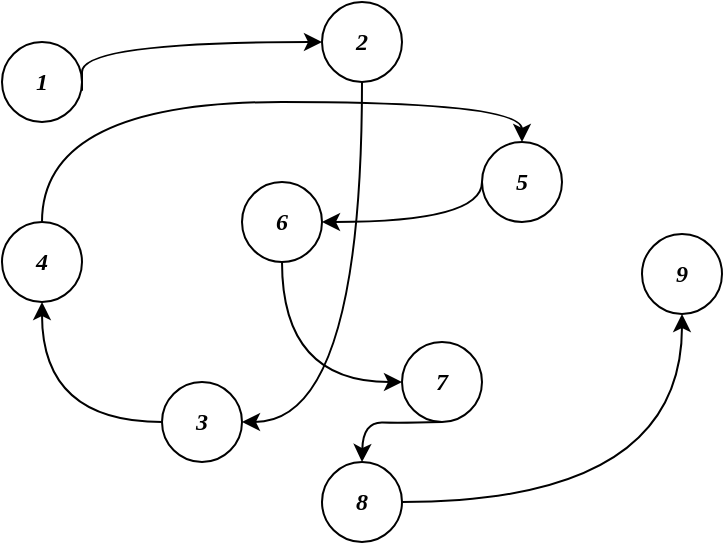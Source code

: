 <mxfile version="19.0.3" type="device"><diagram id="gVCRmUUeSAGpRY4qE7Kk" name="第 1 页"><mxGraphModel dx="1102" dy="1025" grid="1" gridSize="10" guides="1" tooltips="1" connect="1" arrows="1" fold="1" page="1" pageScale="1" pageWidth="413" pageHeight="291" math="0" shadow="0"><root><mxCell id="0"/><mxCell id="1" parent="0"/><mxCell id="qSv5crIY6-lSrBnGUzNZ-14" style="edgeStyle=orthogonalEdgeStyle;curved=1;orthogonalLoop=1;jettySize=auto;html=1;entryX=0;entryY=0.5;entryDx=0;entryDy=0;fontFamily=Verdana;fontStyle=3;exitX=1;exitY=0.5;exitDx=0;exitDy=0;" edge="1" parent="1" source="qSv5crIY6-lSrBnGUzNZ-1" target="qSv5crIY6-lSrBnGUzNZ-8"><mxGeometry relative="1" as="geometry"><mxPoint x="80" y="60" as="sourcePoint"/><Array as="points"><mxPoint x="80" y="60"/><mxPoint x="80" y="30"/></Array></mxGeometry></mxCell><mxCell id="qSv5crIY6-lSrBnGUzNZ-1" value="1" style="ellipse;whiteSpace=wrap;html=1;aspect=fixed;fontFamily=Verdana;fontStyle=3" vertex="1" parent="1"><mxGeometry x="40" y="30" width="40" height="40" as="geometry"/></mxCell><mxCell id="qSv5crIY6-lSrBnGUzNZ-2" value="9" style="ellipse;whiteSpace=wrap;html=1;aspect=fixed;fontFamily=Verdana;fontStyle=3" vertex="1" parent="1"><mxGeometry x="360" y="126" width="40" height="40" as="geometry"/></mxCell><mxCell id="qSv5crIY6-lSrBnGUzNZ-16" style="edgeStyle=orthogonalEdgeStyle;curved=1;orthogonalLoop=1;jettySize=auto;html=1;entryX=0.5;entryY=0;entryDx=0;entryDy=0;fontFamily=Verdana;fontStyle=3" edge="1" parent="1" source="qSv5crIY6-lSrBnGUzNZ-3" target="qSv5crIY6-lSrBnGUzNZ-9"><mxGeometry relative="1" as="geometry"><Array as="points"><mxPoint x="60" y="60"/><mxPoint x="300" y="60"/></Array></mxGeometry></mxCell><mxCell id="qSv5crIY6-lSrBnGUzNZ-3" value="4" style="ellipse;whiteSpace=wrap;html=1;aspect=fixed;fontFamily=Verdana;fontStyle=3" vertex="1" parent="1"><mxGeometry x="40" y="120" width="40" height="40" as="geometry"/></mxCell><mxCell id="qSv5crIY6-lSrBnGUzNZ-21" style="edgeStyle=orthogonalEdgeStyle;curved=1;orthogonalLoop=1;jettySize=auto;html=1;entryX=0.5;entryY=1;entryDx=0;entryDy=0;fontFamily=Verdana;fontStyle=3" edge="1" parent="1" source="qSv5crIY6-lSrBnGUzNZ-4" target="qSv5crIY6-lSrBnGUzNZ-2"><mxGeometry relative="1" as="geometry"/></mxCell><mxCell id="qSv5crIY6-lSrBnGUzNZ-4" value="8" style="ellipse;whiteSpace=wrap;html=1;aspect=fixed;fontFamily=Verdana;fontStyle=3" vertex="1" parent="1"><mxGeometry x="200" y="240" width="40" height="40" as="geometry"/></mxCell><mxCell id="qSv5crIY6-lSrBnGUzNZ-24" style="edgeStyle=orthogonalEdgeStyle;curved=1;orthogonalLoop=1;jettySize=auto;html=1;entryX=0;entryY=0.5;entryDx=0;entryDy=0;exitX=0.5;exitY=1;exitDx=0;exitDy=0;fontFamily=Verdana;fontStyle=3" edge="1" parent="1" source="qSv5crIY6-lSrBnGUzNZ-5" target="qSv5crIY6-lSrBnGUzNZ-7"><mxGeometry relative="1" as="geometry"/></mxCell><mxCell id="qSv5crIY6-lSrBnGUzNZ-5" value="6" style="ellipse;whiteSpace=wrap;html=1;aspect=fixed;fontFamily=Verdana;fontStyle=3" vertex="1" parent="1"><mxGeometry x="160" y="100" width="40" height="40" as="geometry"/></mxCell><mxCell id="qSv5crIY6-lSrBnGUzNZ-13" style="edgeStyle=orthogonalEdgeStyle;curved=1;orthogonalLoop=1;jettySize=auto;html=1;entryX=0.5;entryY=1;entryDx=0;entryDy=0;fontFamily=Verdana;fontStyle=3" edge="1" parent="1" source="qSv5crIY6-lSrBnGUzNZ-6" target="qSv5crIY6-lSrBnGUzNZ-3"><mxGeometry relative="1" as="geometry"/></mxCell><mxCell id="qSv5crIY6-lSrBnGUzNZ-6" value="3" style="ellipse;whiteSpace=wrap;html=1;aspect=fixed;fontFamily=Verdana;fontStyle=3" vertex="1" parent="1"><mxGeometry x="120" y="200" width="40" height="40" as="geometry"/></mxCell><mxCell id="qSv5crIY6-lSrBnGUzNZ-20" style="edgeStyle=orthogonalEdgeStyle;curved=1;orthogonalLoop=1;jettySize=auto;html=1;fontFamily=Verdana;fontStyle=3" edge="1" parent="1"><mxGeometry relative="1" as="geometry"><mxPoint x="260" y="220" as="sourcePoint"/><mxPoint x="220" y="240" as="targetPoint"/></mxGeometry></mxCell><mxCell id="qSv5crIY6-lSrBnGUzNZ-7" value="7" style="ellipse;whiteSpace=wrap;html=1;aspect=fixed;fontFamily=Verdana;fontStyle=3" vertex="1" parent="1"><mxGeometry x="240" y="180" width="40" height="40" as="geometry"/></mxCell><mxCell id="qSv5crIY6-lSrBnGUzNZ-15" style="edgeStyle=orthogonalEdgeStyle;curved=1;orthogonalLoop=1;jettySize=auto;html=1;entryX=1;entryY=0.5;entryDx=0;entryDy=0;fontFamily=Verdana;fontStyle=3" edge="1" parent="1" source="qSv5crIY6-lSrBnGUzNZ-8" target="qSv5crIY6-lSrBnGUzNZ-6"><mxGeometry relative="1" as="geometry"><Array as="points"><mxPoint x="220" y="220"/></Array></mxGeometry></mxCell><mxCell id="qSv5crIY6-lSrBnGUzNZ-8" value="2" style="ellipse;whiteSpace=wrap;html=1;aspect=fixed;fontFamily=Verdana;fontStyle=3" vertex="1" parent="1"><mxGeometry x="200" y="10" width="40" height="40" as="geometry"/></mxCell><mxCell id="qSv5crIY6-lSrBnGUzNZ-22" style="edgeStyle=orthogonalEdgeStyle;curved=1;orthogonalLoop=1;jettySize=auto;html=1;exitX=0;exitY=0.5;exitDx=0;exitDy=0;entryX=1;entryY=0.5;entryDx=0;entryDy=0;fontFamily=Verdana;fontStyle=3" edge="1" parent="1" source="qSv5crIY6-lSrBnGUzNZ-9" target="qSv5crIY6-lSrBnGUzNZ-5"><mxGeometry relative="1" as="geometry"><Array as="points"><mxPoint x="280" y="120"/></Array></mxGeometry></mxCell><mxCell id="qSv5crIY6-lSrBnGUzNZ-9" value="5" style="ellipse;whiteSpace=wrap;html=1;aspect=fixed;fontFamily=Verdana;fontStyle=3" vertex="1" parent="1"><mxGeometry x="280" y="80" width="40" height="40" as="geometry"/></mxCell></root></mxGraphModel></diagram></mxfile>